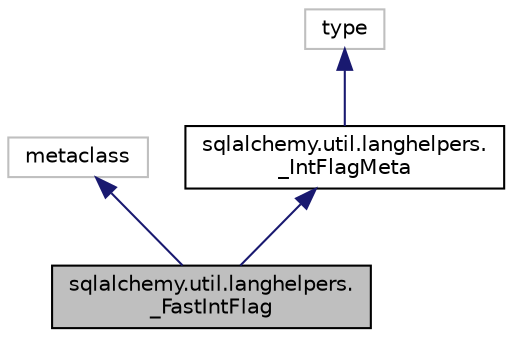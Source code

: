 digraph "sqlalchemy.util.langhelpers._FastIntFlag"
{
 // LATEX_PDF_SIZE
  edge [fontname="Helvetica",fontsize="10",labelfontname="Helvetica",labelfontsize="10"];
  node [fontname="Helvetica",fontsize="10",shape=record];
  Node1 [label="sqlalchemy.util.langhelpers.\l_FastIntFlag",height=0.2,width=0.4,color="black", fillcolor="grey75", style="filled", fontcolor="black",tooltip=" "];
  Node2 -> Node1 [dir="back",color="midnightblue",fontsize="10",style="solid",fontname="Helvetica"];
  Node2 [label="metaclass",height=0.2,width=0.4,color="grey75", fillcolor="white", style="filled",tooltip=" "];
  Node3 -> Node1 [dir="back",color="midnightblue",fontsize="10",style="solid",fontname="Helvetica"];
  Node3 [label="sqlalchemy.util.langhelpers.\l_IntFlagMeta",height=0.2,width=0.4,color="black", fillcolor="white", style="filled",URL="$classsqlalchemy_1_1util_1_1langhelpers_1_1__IntFlagMeta.html",tooltip=" "];
  Node4 -> Node3 [dir="back",color="midnightblue",fontsize="10",style="solid",fontname="Helvetica"];
  Node4 [label="type",height=0.2,width=0.4,color="grey75", fillcolor="white", style="filled",tooltip=" "];
}
